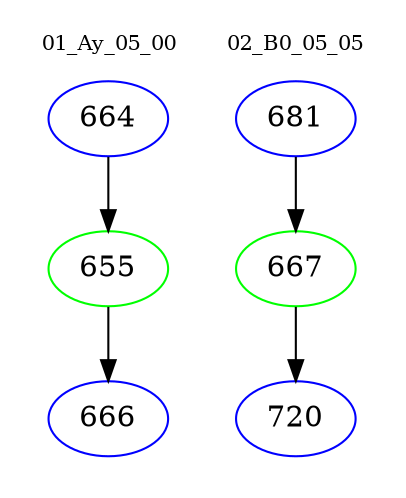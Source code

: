 digraph{
subgraph cluster_0 {
color = white
label = "01_Ay_05_00";
fontsize=10;
T0_664 [label="664", color="blue"]
T0_664 -> T0_655 [color="black"]
T0_655 [label="655", color="green"]
T0_655 -> T0_666 [color="black"]
T0_666 [label="666", color="blue"]
}
subgraph cluster_1 {
color = white
label = "02_B0_05_05";
fontsize=10;
T1_681 [label="681", color="blue"]
T1_681 -> T1_667 [color="black"]
T1_667 [label="667", color="green"]
T1_667 -> T1_720 [color="black"]
T1_720 [label="720", color="blue"]
}
}
